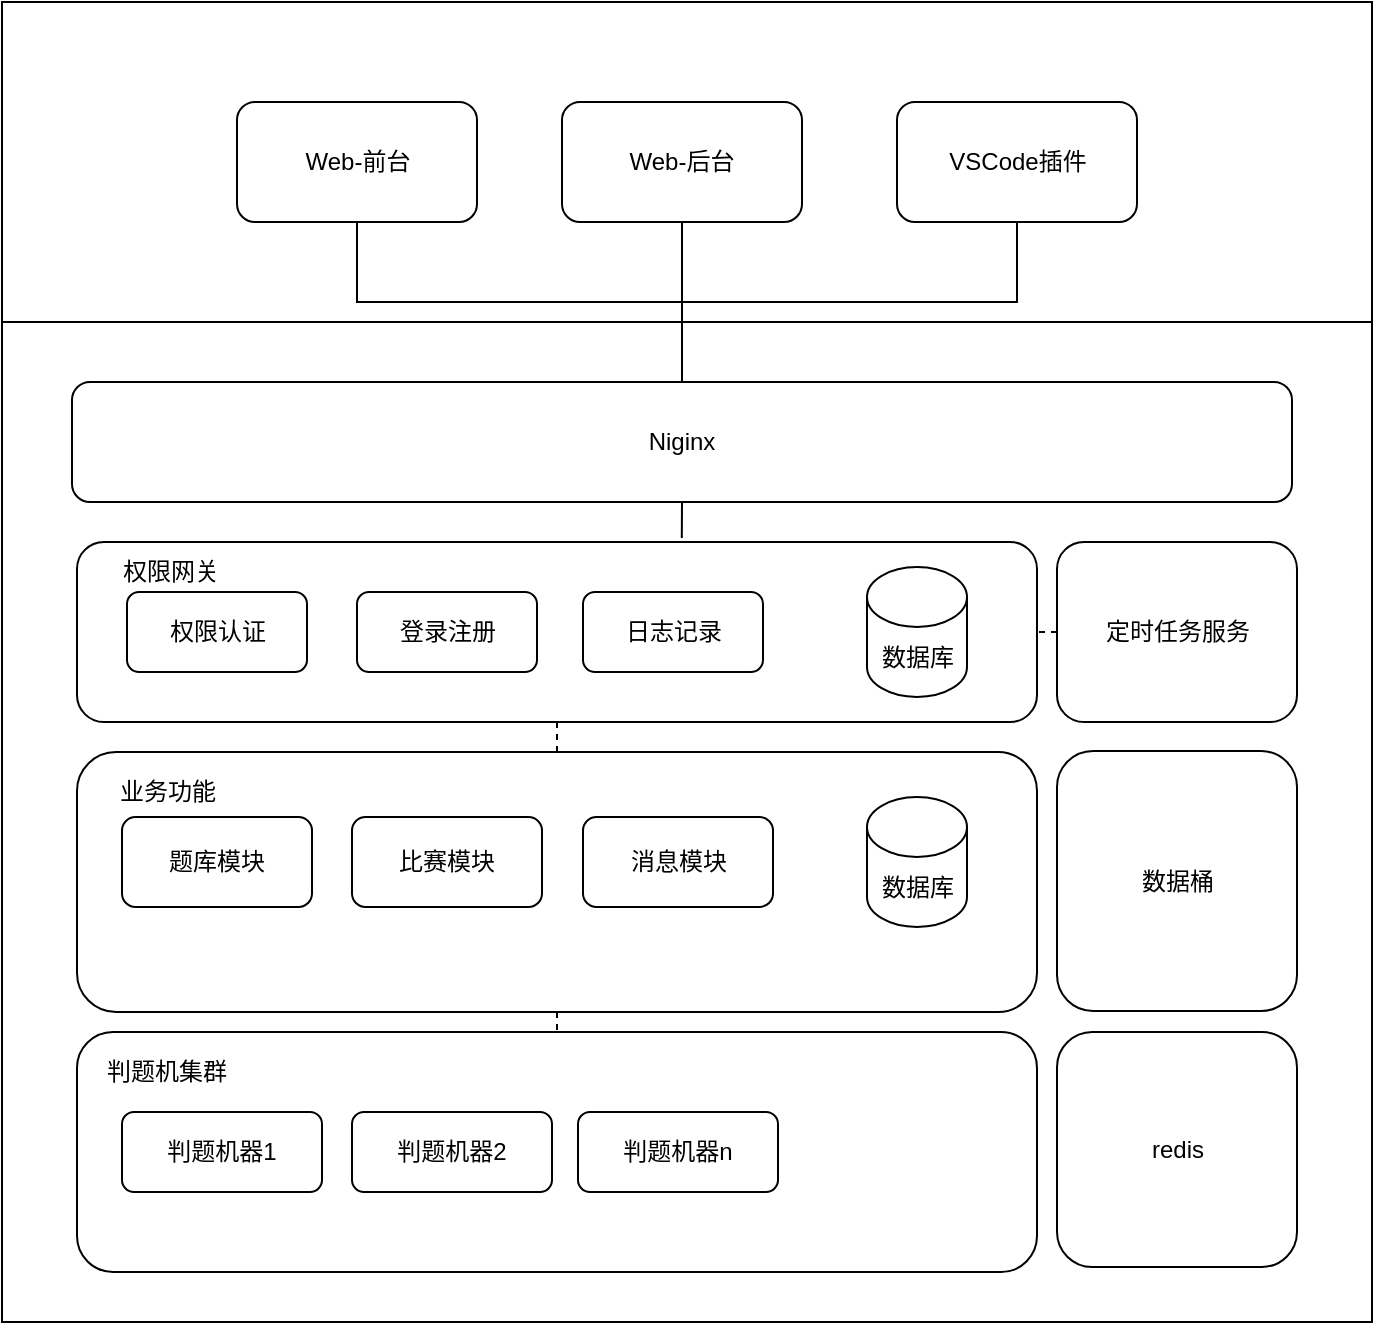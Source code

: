 <mxfile>
    <diagram id="-huh_QmCwPt67njci899" name="第 1 页">
        <mxGraphModel dx="642" dy="680" grid="1" gridSize="10" guides="1" tooltips="1" connect="1" arrows="1" fold="1" page="1" pageScale="1" pageWidth="827" pageHeight="1169" math="0" shadow="0">
            <root>
                <mxCell id="0"/>
                <mxCell id="1" parent="0"/>
                <mxCell id="3" value="" style="rounded=0;whiteSpace=wrap;html=1;" parent="1" vertex="1">
                    <mxGeometry x="115" y="240" width="685" height="500" as="geometry"/>
                </mxCell>
                <mxCell id="4" value="" style="rounded=0;whiteSpace=wrap;html=1;" parent="1" vertex="1">
                    <mxGeometry x="115" y="80" width="685" height="160" as="geometry"/>
                </mxCell>
                <mxCell id="38" style="edgeStyle=orthogonalEdgeStyle;rounded=0;orthogonalLoop=1;jettySize=auto;html=1;exitX=0.5;exitY=1;exitDx=0;exitDy=0;entryX=0.5;entryY=0;entryDx=0;entryDy=0;sketch=0;endArrow=none;endFill=0;" edge="1" parent="1" source="6" target="35">
                    <mxGeometry relative="1" as="geometry"/>
                </mxCell>
                <mxCell id="6" value="Web-前台" style="rounded=1;whiteSpace=wrap;html=1;" parent="1" vertex="1">
                    <mxGeometry x="232.5" y="130" width="120" height="60" as="geometry"/>
                </mxCell>
                <mxCell id="37" style="edgeStyle=orthogonalEdgeStyle;rounded=0;orthogonalLoop=1;jettySize=auto;html=1;exitX=0.5;exitY=1;exitDx=0;exitDy=0;endArrow=none;endFill=0;" edge="1" parent="1" source="7" target="35">
                    <mxGeometry relative="1" as="geometry"/>
                </mxCell>
                <mxCell id="7" value="Web-后台" style="rounded=1;whiteSpace=wrap;html=1;" parent="1" vertex="1">
                    <mxGeometry x="395" y="130" width="120" height="60" as="geometry"/>
                </mxCell>
                <mxCell id="39" style="edgeStyle=orthogonalEdgeStyle;rounded=0;sketch=0;orthogonalLoop=1;jettySize=auto;html=1;exitX=0.5;exitY=1;exitDx=0;exitDy=0;entryX=0.5;entryY=0;entryDx=0;entryDy=0;endArrow=none;endFill=0;" edge="1" parent="1" source="8" target="35">
                    <mxGeometry relative="1" as="geometry"/>
                </mxCell>
                <mxCell id="8" value="VSCode插件" style="rounded=1;whiteSpace=wrap;html=1;" parent="1" vertex="1">
                    <mxGeometry x="562.5" y="130" width="120" height="60" as="geometry"/>
                </mxCell>
                <mxCell id="44" style="edgeStyle=orthogonalEdgeStyle;rounded=0;sketch=0;orthogonalLoop=1;jettySize=auto;html=1;exitX=0.5;exitY=1;exitDx=0;exitDy=0;entryX=0.5;entryY=0;entryDx=0;entryDy=0;endArrow=none;endFill=0;dashed=1;" edge="1" parent="1" source="10" target="11">
                    <mxGeometry relative="1" as="geometry"/>
                </mxCell>
                <mxCell id="10" value="" style="rounded=1;whiteSpace=wrap;html=1;" parent="1" vertex="1">
                    <mxGeometry x="152.5" y="350" width="480" height="90" as="geometry"/>
                </mxCell>
                <mxCell id="45" style="edgeStyle=orthogonalEdgeStyle;rounded=0;sketch=0;orthogonalLoop=1;jettySize=auto;html=1;exitX=0.5;exitY=1;exitDx=0;exitDy=0;entryX=0.5;entryY=0;entryDx=0;entryDy=0;dashed=1;endArrow=none;endFill=0;" edge="1" parent="1" source="11" target="12">
                    <mxGeometry relative="1" as="geometry"/>
                </mxCell>
                <mxCell id="11" value="" style="rounded=1;whiteSpace=wrap;html=1;" parent="1" vertex="1">
                    <mxGeometry x="152.5" y="455" width="480" height="130" as="geometry"/>
                </mxCell>
                <mxCell id="12" value="" style="rounded=1;whiteSpace=wrap;html=1;" parent="1" vertex="1">
                    <mxGeometry x="152.5" y="595" width="480" height="120" as="geometry"/>
                </mxCell>
                <mxCell id="15" value="判题机器1" style="rounded=1;whiteSpace=wrap;html=1;" parent="1" vertex="1">
                    <mxGeometry x="175" y="635" width="100" height="40" as="geometry"/>
                </mxCell>
                <mxCell id="16" value="判题机器2" style="rounded=1;whiteSpace=wrap;html=1;" parent="1" vertex="1">
                    <mxGeometry x="290" y="635" width="100" height="40" as="geometry"/>
                </mxCell>
                <mxCell id="17" value="判题机器n" style="rounded=1;whiteSpace=wrap;html=1;" parent="1" vertex="1">
                    <mxGeometry x="403" y="635" width="100" height="40" as="geometry"/>
                </mxCell>
                <mxCell id="19" value="判题机集群" style="text;html=1;strokeColor=none;fillColor=none;align=center;verticalAlign=middle;whiteSpace=wrap;rounded=0;" parent="1" vertex="1">
                    <mxGeometry x="160" y="605" width="75" height="20" as="geometry"/>
                </mxCell>
                <mxCell id="20" value="业务功能" style="text;html=1;strokeColor=none;fillColor=none;align=center;verticalAlign=middle;whiteSpace=wrap;rounded=0;" parent="1" vertex="1">
                    <mxGeometry x="167.5" y="465" width="60" height="20" as="geometry"/>
                </mxCell>
                <mxCell id="21" value="权限认证" style="rounded=1;whiteSpace=wrap;html=1;" parent="1" vertex="1">
                    <mxGeometry x="177.5" y="375" width="90" height="40" as="geometry"/>
                </mxCell>
                <mxCell id="22" value="登录注册" style="rounded=1;whiteSpace=wrap;html=1;" parent="1" vertex="1">
                    <mxGeometry x="292.5" y="375" width="90" height="40" as="geometry"/>
                </mxCell>
                <mxCell id="23" value="日志记录" style="rounded=1;whiteSpace=wrap;html=1;" parent="1" vertex="1">
                    <mxGeometry x="405.5" y="375" width="90" height="40" as="geometry"/>
                </mxCell>
                <mxCell id="24" value="权限网关" style="text;html=1;strokeColor=none;fillColor=none;align=center;verticalAlign=middle;whiteSpace=wrap;rounded=0;" parent="1" vertex="1">
                    <mxGeometry x="167.5" y="355" width="62.5" height="20" as="geometry"/>
                </mxCell>
                <mxCell id="25" value="题库模块" style="rounded=1;whiteSpace=wrap;html=1;" parent="1" vertex="1">
                    <mxGeometry x="175" y="487.5" width="95" height="45" as="geometry"/>
                </mxCell>
                <mxCell id="26" value="比赛模块" style="rounded=1;whiteSpace=wrap;html=1;" parent="1" vertex="1">
                    <mxGeometry x="290" y="487.5" width="95" height="45" as="geometry"/>
                </mxCell>
                <mxCell id="27" value="消息模块" style="rounded=1;whiteSpace=wrap;html=1;" parent="1" vertex="1">
                    <mxGeometry x="405.5" y="487.5" width="95" height="45" as="geometry"/>
                </mxCell>
                <mxCell id="30" value="数据库" style="shape=cylinder3;whiteSpace=wrap;html=1;boundedLbl=1;backgroundOutline=1;size=15;" parent="1" vertex="1">
                    <mxGeometry x="547.5" y="477.5" width="50" height="65" as="geometry"/>
                </mxCell>
                <mxCell id="31" value="数据库" style="shape=cylinder3;whiteSpace=wrap;html=1;boundedLbl=1;backgroundOutline=1;size=15;" parent="1" vertex="1">
                    <mxGeometry x="547.5" y="362.5" width="50" height="65" as="geometry"/>
                </mxCell>
                <mxCell id="41" style="edgeStyle=orthogonalEdgeStyle;rounded=0;sketch=0;orthogonalLoop=1;jettySize=auto;html=1;exitX=0;exitY=0.5;exitDx=0;exitDy=0;entryX=1;entryY=0.5;entryDx=0;entryDy=0;dashed=1;endArrow=none;endFill=0;" edge="1" parent="1" source="32" target="10">
                    <mxGeometry relative="1" as="geometry"/>
                </mxCell>
                <mxCell id="32" value="定时任务服务" style="rounded=1;whiteSpace=wrap;html=1;" parent="1" vertex="1">
                    <mxGeometry x="642.5" y="350" width="120" height="90" as="geometry"/>
                </mxCell>
                <mxCell id="33" value="redis" style="rounded=1;whiteSpace=wrap;html=1;" parent="1" vertex="1">
                    <mxGeometry x="642.5" y="595" width="120" height="117.5" as="geometry"/>
                </mxCell>
                <mxCell id="48" style="edgeStyle=orthogonalEdgeStyle;rounded=0;sketch=0;orthogonalLoop=1;jettySize=auto;html=1;exitX=0.5;exitY=1;exitDx=0;exitDy=0;entryX=0.63;entryY=-0.022;entryDx=0;entryDy=0;entryPerimeter=0;endArrow=none;endFill=0;" edge="1" parent="1" source="35" target="10">
                    <mxGeometry relative="1" as="geometry"/>
                </mxCell>
                <mxCell id="35" value="Niginx" style="rounded=1;whiteSpace=wrap;html=1;" parent="1" vertex="1">
                    <mxGeometry x="150" y="270" width="610" height="60" as="geometry"/>
                </mxCell>
                <mxCell id="36" value="数据桶" style="rounded=1;whiteSpace=wrap;html=1;" parent="1" vertex="1">
                    <mxGeometry x="642.5" y="454.5" width="120" height="130" as="geometry"/>
                </mxCell>
            </root>
        </mxGraphModel>
    </diagram>
</mxfile>